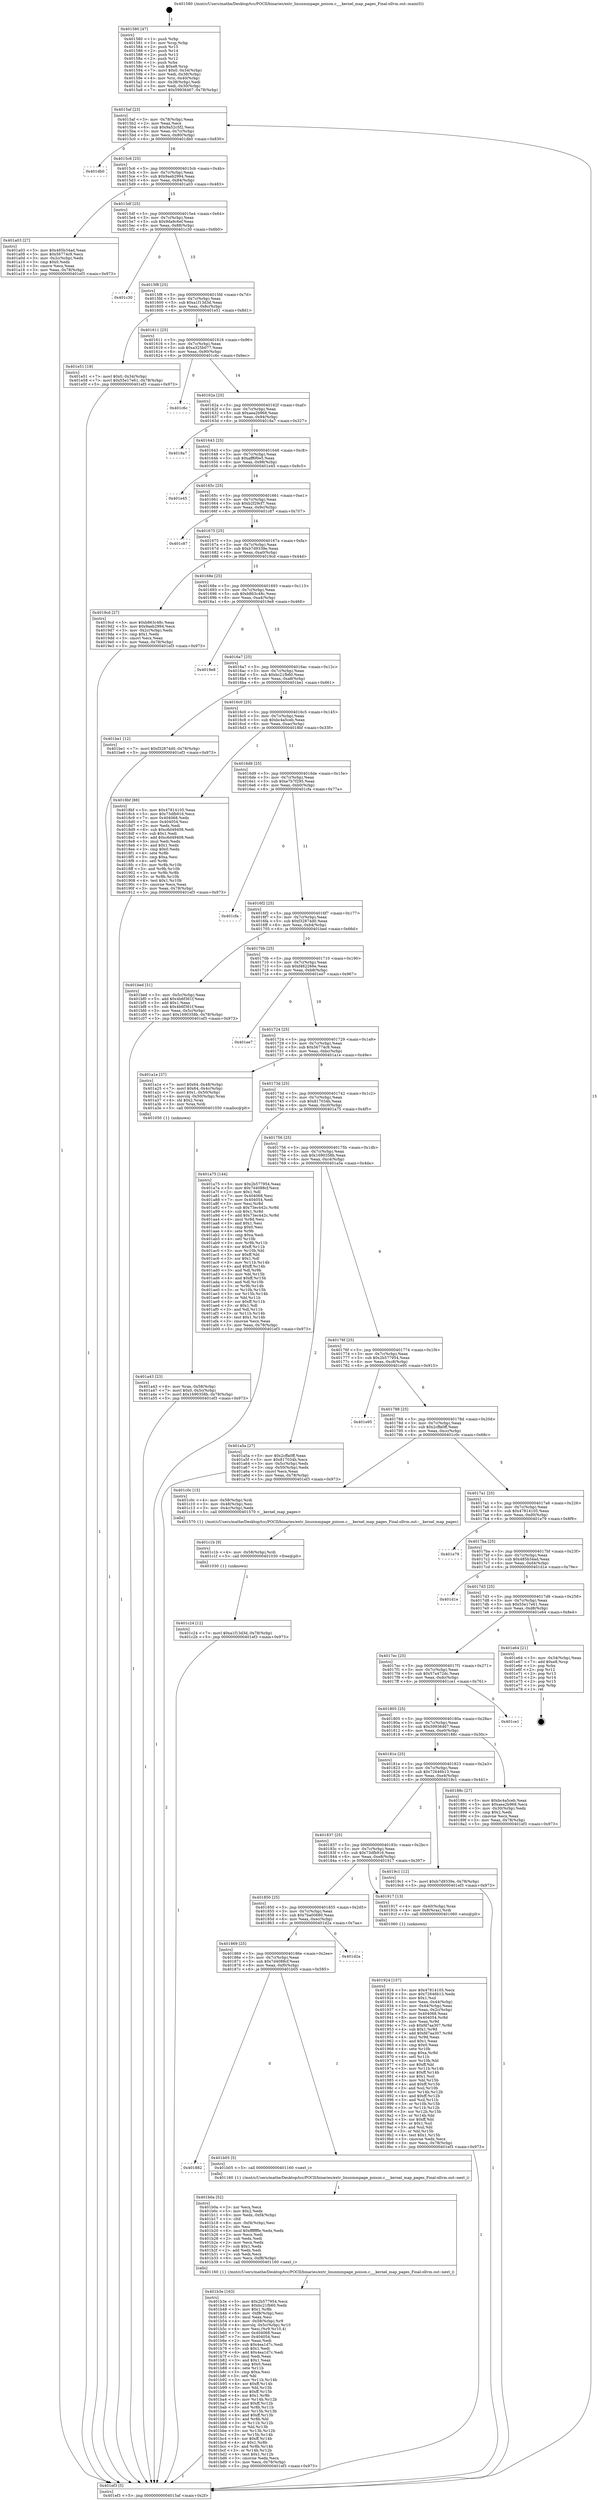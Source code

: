 digraph "0x401580" {
  label = "0x401580 (/mnt/c/Users/mathe/Desktop/tcc/POCII/binaries/extr_linuxmmpage_poison.c___kernel_map_pages_Final-ollvm.out::main(0))"
  labelloc = "t"
  node[shape=record]

  Entry [label="",width=0.3,height=0.3,shape=circle,fillcolor=black,style=filled]
  "0x4015af" [label="{
     0x4015af [23]\l
     | [instrs]\l
     &nbsp;&nbsp;0x4015af \<+3\>: mov -0x78(%rbp),%eax\l
     &nbsp;&nbsp;0x4015b2 \<+2\>: mov %eax,%ecx\l
     &nbsp;&nbsp;0x4015b4 \<+6\>: sub $0x9a52c5f2,%ecx\l
     &nbsp;&nbsp;0x4015ba \<+3\>: mov %eax,-0x7c(%rbp)\l
     &nbsp;&nbsp;0x4015bd \<+3\>: mov %ecx,-0x80(%rbp)\l
     &nbsp;&nbsp;0x4015c0 \<+6\>: je 0000000000401db0 \<main+0x830\>\l
  }"]
  "0x401db0" [label="{
     0x401db0\l
  }", style=dashed]
  "0x4015c6" [label="{
     0x4015c6 [25]\l
     | [instrs]\l
     &nbsp;&nbsp;0x4015c6 \<+5\>: jmp 00000000004015cb \<main+0x4b\>\l
     &nbsp;&nbsp;0x4015cb \<+3\>: mov -0x7c(%rbp),%eax\l
     &nbsp;&nbsp;0x4015ce \<+5\>: sub $0x9aeb2994,%eax\l
     &nbsp;&nbsp;0x4015d3 \<+6\>: mov %eax,-0x84(%rbp)\l
     &nbsp;&nbsp;0x4015d9 \<+6\>: je 0000000000401a03 \<main+0x483\>\l
  }"]
  Exit [label="",width=0.3,height=0.3,shape=circle,fillcolor=black,style=filled,peripheries=2]
  "0x401a03" [label="{
     0x401a03 [27]\l
     | [instrs]\l
     &nbsp;&nbsp;0x401a03 \<+5\>: mov $0x485b34ad,%eax\l
     &nbsp;&nbsp;0x401a08 \<+5\>: mov $0x56774c9,%ecx\l
     &nbsp;&nbsp;0x401a0d \<+3\>: mov -0x2c(%rbp),%edx\l
     &nbsp;&nbsp;0x401a10 \<+3\>: cmp $0x0,%edx\l
     &nbsp;&nbsp;0x401a13 \<+3\>: cmove %ecx,%eax\l
     &nbsp;&nbsp;0x401a16 \<+3\>: mov %eax,-0x78(%rbp)\l
     &nbsp;&nbsp;0x401a19 \<+5\>: jmp 0000000000401ef3 \<main+0x973\>\l
  }"]
  "0x4015df" [label="{
     0x4015df [25]\l
     | [instrs]\l
     &nbsp;&nbsp;0x4015df \<+5\>: jmp 00000000004015e4 \<main+0x64\>\l
     &nbsp;&nbsp;0x4015e4 \<+3\>: mov -0x7c(%rbp),%eax\l
     &nbsp;&nbsp;0x4015e7 \<+5\>: sub $0x9da9c6ef,%eax\l
     &nbsp;&nbsp;0x4015ec \<+6\>: mov %eax,-0x88(%rbp)\l
     &nbsp;&nbsp;0x4015f2 \<+6\>: je 0000000000401c30 \<main+0x6b0\>\l
  }"]
  "0x401c24" [label="{
     0x401c24 [12]\l
     | [instrs]\l
     &nbsp;&nbsp;0x401c24 \<+7\>: movl $0xa1f13d3d,-0x78(%rbp)\l
     &nbsp;&nbsp;0x401c2b \<+5\>: jmp 0000000000401ef3 \<main+0x973\>\l
  }"]
  "0x401c30" [label="{
     0x401c30\l
  }", style=dashed]
  "0x4015f8" [label="{
     0x4015f8 [25]\l
     | [instrs]\l
     &nbsp;&nbsp;0x4015f8 \<+5\>: jmp 00000000004015fd \<main+0x7d\>\l
     &nbsp;&nbsp;0x4015fd \<+3\>: mov -0x7c(%rbp),%eax\l
     &nbsp;&nbsp;0x401600 \<+5\>: sub $0xa1f13d3d,%eax\l
     &nbsp;&nbsp;0x401605 \<+6\>: mov %eax,-0x8c(%rbp)\l
     &nbsp;&nbsp;0x40160b \<+6\>: je 0000000000401e51 \<main+0x8d1\>\l
  }"]
  "0x401c1b" [label="{
     0x401c1b [9]\l
     | [instrs]\l
     &nbsp;&nbsp;0x401c1b \<+4\>: mov -0x58(%rbp),%rdi\l
     &nbsp;&nbsp;0x401c1f \<+5\>: call 0000000000401030 \<free@plt\>\l
     | [calls]\l
     &nbsp;&nbsp;0x401030 \{1\} (unknown)\l
  }"]
  "0x401e51" [label="{
     0x401e51 [19]\l
     | [instrs]\l
     &nbsp;&nbsp;0x401e51 \<+7\>: movl $0x0,-0x34(%rbp)\l
     &nbsp;&nbsp;0x401e58 \<+7\>: movl $0x55e17e61,-0x78(%rbp)\l
     &nbsp;&nbsp;0x401e5f \<+5\>: jmp 0000000000401ef3 \<main+0x973\>\l
  }"]
  "0x401611" [label="{
     0x401611 [25]\l
     | [instrs]\l
     &nbsp;&nbsp;0x401611 \<+5\>: jmp 0000000000401616 \<main+0x96\>\l
     &nbsp;&nbsp;0x401616 \<+3\>: mov -0x7c(%rbp),%eax\l
     &nbsp;&nbsp;0x401619 \<+5\>: sub $0xa325b077,%eax\l
     &nbsp;&nbsp;0x40161e \<+6\>: mov %eax,-0x90(%rbp)\l
     &nbsp;&nbsp;0x401624 \<+6\>: je 0000000000401c6c \<main+0x6ec\>\l
  }"]
  "0x401b3e" [label="{
     0x401b3e [163]\l
     | [instrs]\l
     &nbsp;&nbsp;0x401b3e \<+5\>: mov $0x2b577954,%ecx\l
     &nbsp;&nbsp;0x401b43 \<+5\>: mov $0xbc21fb60,%edx\l
     &nbsp;&nbsp;0x401b48 \<+3\>: mov $0x1,%r8b\l
     &nbsp;&nbsp;0x401b4b \<+6\>: mov -0xf8(%rbp),%esi\l
     &nbsp;&nbsp;0x401b51 \<+3\>: imul %eax,%esi\l
     &nbsp;&nbsp;0x401b54 \<+4\>: mov -0x58(%rbp),%r9\l
     &nbsp;&nbsp;0x401b58 \<+4\>: movslq -0x5c(%rbp),%r10\l
     &nbsp;&nbsp;0x401b5c \<+4\>: mov %esi,(%r9,%r10,4)\l
     &nbsp;&nbsp;0x401b60 \<+7\>: mov 0x404068,%eax\l
     &nbsp;&nbsp;0x401b67 \<+7\>: mov 0x404054,%esi\l
     &nbsp;&nbsp;0x401b6e \<+2\>: mov %eax,%edi\l
     &nbsp;&nbsp;0x401b70 \<+6\>: sub $0x4ea1d7c,%edi\l
     &nbsp;&nbsp;0x401b76 \<+3\>: sub $0x1,%edi\l
     &nbsp;&nbsp;0x401b79 \<+6\>: add $0x4ea1d7c,%edi\l
     &nbsp;&nbsp;0x401b7f \<+3\>: imul %edi,%eax\l
     &nbsp;&nbsp;0x401b82 \<+3\>: and $0x1,%eax\l
     &nbsp;&nbsp;0x401b85 \<+3\>: cmp $0x0,%eax\l
     &nbsp;&nbsp;0x401b88 \<+4\>: sete %r11b\l
     &nbsp;&nbsp;0x401b8c \<+3\>: cmp $0xa,%esi\l
     &nbsp;&nbsp;0x401b8f \<+3\>: setl %bl\l
     &nbsp;&nbsp;0x401b92 \<+3\>: mov %r11b,%r14b\l
     &nbsp;&nbsp;0x401b95 \<+4\>: xor $0xff,%r14b\l
     &nbsp;&nbsp;0x401b99 \<+3\>: mov %bl,%r15b\l
     &nbsp;&nbsp;0x401b9c \<+4\>: xor $0xff,%r15b\l
     &nbsp;&nbsp;0x401ba0 \<+4\>: xor $0x1,%r8b\l
     &nbsp;&nbsp;0x401ba4 \<+3\>: mov %r14b,%r12b\l
     &nbsp;&nbsp;0x401ba7 \<+4\>: and $0xff,%r12b\l
     &nbsp;&nbsp;0x401bab \<+3\>: and %r8b,%r11b\l
     &nbsp;&nbsp;0x401bae \<+3\>: mov %r15b,%r13b\l
     &nbsp;&nbsp;0x401bb1 \<+4\>: and $0xff,%r13b\l
     &nbsp;&nbsp;0x401bb5 \<+3\>: and %r8b,%bl\l
     &nbsp;&nbsp;0x401bb8 \<+3\>: or %r11b,%r12b\l
     &nbsp;&nbsp;0x401bbb \<+3\>: or %bl,%r13b\l
     &nbsp;&nbsp;0x401bbe \<+3\>: xor %r13b,%r12b\l
     &nbsp;&nbsp;0x401bc1 \<+3\>: or %r15b,%r14b\l
     &nbsp;&nbsp;0x401bc4 \<+4\>: xor $0xff,%r14b\l
     &nbsp;&nbsp;0x401bc8 \<+4\>: or $0x1,%r8b\l
     &nbsp;&nbsp;0x401bcc \<+3\>: and %r8b,%r14b\l
     &nbsp;&nbsp;0x401bcf \<+3\>: or %r14b,%r12b\l
     &nbsp;&nbsp;0x401bd2 \<+4\>: test $0x1,%r12b\l
     &nbsp;&nbsp;0x401bd6 \<+3\>: cmovne %edx,%ecx\l
     &nbsp;&nbsp;0x401bd9 \<+3\>: mov %ecx,-0x78(%rbp)\l
     &nbsp;&nbsp;0x401bdc \<+5\>: jmp 0000000000401ef3 \<main+0x973\>\l
  }"]
  "0x401c6c" [label="{
     0x401c6c\l
  }", style=dashed]
  "0x40162a" [label="{
     0x40162a [25]\l
     | [instrs]\l
     &nbsp;&nbsp;0x40162a \<+5\>: jmp 000000000040162f \<main+0xaf\>\l
     &nbsp;&nbsp;0x40162f \<+3\>: mov -0x7c(%rbp),%eax\l
     &nbsp;&nbsp;0x401632 \<+5\>: sub $0xaea2b968,%eax\l
     &nbsp;&nbsp;0x401637 \<+6\>: mov %eax,-0x94(%rbp)\l
     &nbsp;&nbsp;0x40163d \<+6\>: je 00000000004018a7 \<main+0x327\>\l
  }"]
  "0x401b0a" [label="{
     0x401b0a [52]\l
     | [instrs]\l
     &nbsp;&nbsp;0x401b0a \<+2\>: xor %ecx,%ecx\l
     &nbsp;&nbsp;0x401b0c \<+5\>: mov $0x2,%edx\l
     &nbsp;&nbsp;0x401b11 \<+6\>: mov %edx,-0xf4(%rbp)\l
     &nbsp;&nbsp;0x401b17 \<+1\>: cltd\l
     &nbsp;&nbsp;0x401b18 \<+6\>: mov -0xf4(%rbp),%esi\l
     &nbsp;&nbsp;0x401b1e \<+2\>: idiv %esi\l
     &nbsp;&nbsp;0x401b20 \<+6\>: imul $0xfffffffe,%edx,%edx\l
     &nbsp;&nbsp;0x401b26 \<+2\>: mov %ecx,%edi\l
     &nbsp;&nbsp;0x401b28 \<+2\>: sub %edx,%edi\l
     &nbsp;&nbsp;0x401b2a \<+2\>: mov %ecx,%edx\l
     &nbsp;&nbsp;0x401b2c \<+3\>: sub $0x1,%edx\l
     &nbsp;&nbsp;0x401b2f \<+2\>: add %edx,%edi\l
     &nbsp;&nbsp;0x401b31 \<+2\>: sub %edi,%ecx\l
     &nbsp;&nbsp;0x401b33 \<+6\>: mov %ecx,-0xf8(%rbp)\l
     &nbsp;&nbsp;0x401b39 \<+5\>: call 0000000000401160 \<next_i\>\l
     | [calls]\l
     &nbsp;&nbsp;0x401160 \{1\} (/mnt/c/Users/mathe/Desktop/tcc/POCII/binaries/extr_linuxmmpage_poison.c___kernel_map_pages_Final-ollvm.out::next_i)\l
  }"]
  "0x4018a7" [label="{
     0x4018a7\l
  }", style=dashed]
  "0x401643" [label="{
     0x401643 [25]\l
     | [instrs]\l
     &nbsp;&nbsp;0x401643 \<+5\>: jmp 0000000000401648 \<main+0xc8\>\l
     &nbsp;&nbsp;0x401648 \<+3\>: mov -0x7c(%rbp),%eax\l
     &nbsp;&nbsp;0x40164b \<+5\>: sub $0xaff6f0e5,%eax\l
     &nbsp;&nbsp;0x401650 \<+6\>: mov %eax,-0x98(%rbp)\l
     &nbsp;&nbsp;0x401656 \<+6\>: je 0000000000401e45 \<main+0x8c5\>\l
  }"]
  "0x401882" [label="{
     0x401882\l
  }", style=dashed]
  "0x401e45" [label="{
     0x401e45\l
  }", style=dashed]
  "0x40165c" [label="{
     0x40165c [25]\l
     | [instrs]\l
     &nbsp;&nbsp;0x40165c \<+5\>: jmp 0000000000401661 \<main+0xe1\>\l
     &nbsp;&nbsp;0x401661 \<+3\>: mov -0x7c(%rbp),%eax\l
     &nbsp;&nbsp;0x401664 \<+5\>: sub $0xb2f29cf7,%eax\l
     &nbsp;&nbsp;0x401669 \<+6\>: mov %eax,-0x9c(%rbp)\l
     &nbsp;&nbsp;0x40166f \<+6\>: je 0000000000401c87 \<main+0x707\>\l
  }"]
  "0x401b05" [label="{
     0x401b05 [5]\l
     | [instrs]\l
     &nbsp;&nbsp;0x401b05 \<+5\>: call 0000000000401160 \<next_i\>\l
     | [calls]\l
     &nbsp;&nbsp;0x401160 \{1\} (/mnt/c/Users/mathe/Desktop/tcc/POCII/binaries/extr_linuxmmpage_poison.c___kernel_map_pages_Final-ollvm.out::next_i)\l
  }"]
  "0x401c87" [label="{
     0x401c87\l
  }", style=dashed]
  "0x401675" [label="{
     0x401675 [25]\l
     | [instrs]\l
     &nbsp;&nbsp;0x401675 \<+5\>: jmp 000000000040167a \<main+0xfa\>\l
     &nbsp;&nbsp;0x40167a \<+3\>: mov -0x7c(%rbp),%eax\l
     &nbsp;&nbsp;0x40167d \<+5\>: sub $0xb7d9339e,%eax\l
     &nbsp;&nbsp;0x401682 \<+6\>: mov %eax,-0xa0(%rbp)\l
     &nbsp;&nbsp;0x401688 \<+6\>: je 00000000004019cd \<main+0x44d\>\l
  }"]
  "0x401869" [label="{
     0x401869 [25]\l
     | [instrs]\l
     &nbsp;&nbsp;0x401869 \<+5\>: jmp 000000000040186e \<main+0x2ee\>\l
     &nbsp;&nbsp;0x40186e \<+3\>: mov -0x7c(%rbp),%eax\l
     &nbsp;&nbsp;0x401871 \<+5\>: sub $0x7d4088cf,%eax\l
     &nbsp;&nbsp;0x401876 \<+6\>: mov %eax,-0xf0(%rbp)\l
     &nbsp;&nbsp;0x40187c \<+6\>: je 0000000000401b05 \<main+0x585\>\l
  }"]
  "0x4019cd" [label="{
     0x4019cd [27]\l
     | [instrs]\l
     &nbsp;&nbsp;0x4019cd \<+5\>: mov $0xb863c48c,%eax\l
     &nbsp;&nbsp;0x4019d2 \<+5\>: mov $0x9aeb2994,%ecx\l
     &nbsp;&nbsp;0x4019d7 \<+3\>: mov -0x2c(%rbp),%edx\l
     &nbsp;&nbsp;0x4019da \<+3\>: cmp $0x1,%edx\l
     &nbsp;&nbsp;0x4019dd \<+3\>: cmovl %ecx,%eax\l
     &nbsp;&nbsp;0x4019e0 \<+3\>: mov %eax,-0x78(%rbp)\l
     &nbsp;&nbsp;0x4019e3 \<+5\>: jmp 0000000000401ef3 \<main+0x973\>\l
  }"]
  "0x40168e" [label="{
     0x40168e [25]\l
     | [instrs]\l
     &nbsp;&nbsp;0x40168e \<+5\>: jmp 0000000000401693 \<main+0x113\>\l
     &nbsp;&nbsp;0x401693 \<+3\>: mov -0x7c(%rbp),%eax\l
     &nbsp;&nbsp;0x401696 \<+5\>: sub $0xb863c48c,%eax\l
     &nbsp;&nbsp;0x40169b \<+6\>: mov %eax,-0xa4(%rbp)\l
     &nbsp;&nbsp;0x4016a1 \<+6\>: je 00000000004019e8 \<main+0x468\>\l
  }"]
  "0x401d2a" [label="{
     0x401d2a\l
  }", style=dashed]
  "0x4019e8" [label="{
     0x4019e8\l
  }", style=dashed]
  "0x4016a7" [label="{
     0x4016a7 [25]\l
     | [instrs]\l
     &nbsp;&nbsp;0x4016a7 \<+5\>: jmp 00000000004016ac \<main+0x12c\>\l
     &nbsp;&nbsp;0x4016ac \<+3\>: mov -0x7c(%rbp),%eax\l
     &nbsp;&nbsp;0x4016af \<+5\>: sub $0xbc21fb60,%eax\l
     &nbsp;&nbsp;0x4016b4 \<+6\>: mov %eax,-0xa8(%rbp)\l
     &nbsp;&nbsp;0x4016ba \<+6\>: je 0000000000401be1 \<main+0x661\>\l
  }"]
  "0x401a43" [label="{
     0x401a43 [23]\l
     | [instrs]\l
     &nbsp;&nbsp;0x401a43 \<+4\>: mov %rax,-0x58(%rbp)\l
     &nbsp;&nbsp;0x401a47 \<+7\>: movl $0x0,-0x5c(%rbp)\l
     &nbsp;&nbsp;0x401a4e \<+7\>: movl $0x1690358b,-0x78(%rbp)\l
     &nbsp;&nbsp;0x401a55 \<+5\>: jmp 0000000000401ef3 \<main+0x973\>\l
  }"]
  "0x401be1" [label="{
     0x401be1 [12]\l
     | [instrs]\l
     &nbsp;&nbsp;0x401be1 \<+7\>: movl $0xf32874d0,-0x78(%rbp)\l
     &nbsp;&nbsp;0x401be8 \<+5\>: jmp 0000000000401ef3 \<main+0x973\>\l
  }"]
  "0x4016c0" [label="{
     0x4016c0 [25]\l
     | [instrs]\l
     &nbsp;&nbsp;0x4016c0 \<+5\>: jmp 00000000004016c5 \<main+0x145\>\l
     &nbsp;&nbsp;0x4016c5 \<+3\>: mov -0x7c(%rbp),%eax\l
     &nbsp;&nbsp;0x4016c8 \<+5\>: sub $0xbc4a5ceb,%eax\l
     &nbsp;&nbsp;0x4016cd \<+6\>: mov %eax,-0xac(%rbp)\l
     &nbsp;&nbsp;0x4016d3 \<+6\>: je 00000000004018bf \<main+0x33f\>\l
  }"]
  "0x401924" [label="{
     0x401924 [157]\l
     | [instrs]\l
     &nbsp;&nbsp;0x401924 \<+5\>: mov $0x47814105,%ecx\l
     &nbsp;&nbsp;0x401929 \<+5\>: mov $0x72646b13,%edx\l
     &nbsp;&nbsp;0x40192e \<+3\>: mov $0x1,%sil\l
     &nbsp;&nbsp;0x401931 \<+3\>: mov %eax,-0x44(%rbp)\l
     &nbsp;&nbsp;0x401934 \<+3\>: mov -0x44(%rbp),%eax\l
     &nbsp;&nbsp;0x401937 \<+3\>: mov %eax,-0x2c(%rbp)\l
     &nbsp;&nbsp;0x40193a \<+7\>: mov 0x404068,%eax\l
     &nbsp;&nbsp;0x401941 \<+8\>: mov 0x404054,%r8d\l
     &nbsp;&nbsp;0x401949 \<+3\>: mov %eax,%r9d\l
     &nbsp;&nbsp;0x40194c \<+7\>: sub $0xfd7aa307,%r9d\l
     &nbsp;&nbsp;0x401953 \<+4\>: sub $0x1,%r9d\l
     &nbsp;&nbsp;0x401957 \<+7\>: add $0xfd7aa307,%r9d\l
     &nbsp;&nbsp;0x40195e \<+4\>: imul %r9d,%eax\l
     &nbsp;&nbsp;0x401962 \<+3\>: and $0x1,%eax\l
     &nbsp;&nbsp;0x401965 \<+3\>: cmp $0x0,%eax\l
     &nbsp;&nbsp;0x401968 \<+4\>: sete %r10b\l
     &nbsp;&nbsp;0x40196c \<+4\>: cmp $0xa,%r8d\l
     &nbsp;&nbsp;0x401970 \<+4\>: setl %r11b\l
     &nbsp;&nbsp;0x401974 \<+3\>: mov %r10b,%bl\l
     &nbsp;&nbsp;0x401977 \<+3\>: xor $0xff,%bl\l
     &nbsp;&nbsp;0x40197a \<+3\>: mov %r11b,%r14b\l
     &nbsp;&nbsp;0x40197d \<+4\>: xor $0xff,%r14b\l
     &nbsp;&nbsp;0x401981 \<+4\>: xor $0x1,%sil\l
     &nbsp;&nbsp;0x401985 \<+3\>: mov %bl,%r15b\l
     &nbsp;&nbsp;0x401988 \<+4\>: and $0xff,%r15b\l
     &nbsp;&nbsp;0x40198c \<+3\>: and %sil,%r10b\l
     &nbsp;&nbsp;0x40198f \<+3\>: mov %r14b,%r12b\l
     &nbsp;&nbsp;0x401992 \<+4\>: and $0xff,%r12b\l
     &nbsp;&nbsp;0x401996 \<+3\>: and %sil,%r11b\l
     &nbsp;&nbsp;0x401999 \<+3\>: or %r10b,%r15b\l
     &nbsp;&nbsp;0x40199c \<+3\>: or %r11b,%r12b\l
     &nbsp;&nbsp;0x40199f \<+3\>: xor %r12b,%r15b\l
     &nbsp;&nbsp;0x4019a2 \<+3\>: or %r14b,%bl\l
     &nbsp;&nbsp;0x4019a5 \<+3\>: xor $0xff,%bl\l
     &nbsp;&nbsp;0x4019a8 \<+4\>: or $0x1,%sil\l
     &nbsp;&nbsp;0x4019ac \<+3\>: and %sil,%bl\l
     &nbsp;&nbsp;0x4019af \<+3\>: or %bl,%r15b\l
     &nbsp;&nbsp;0x4019b2 \<+4\>: test $0x1,%r15b\l
     &nbsp;&nbsp;0x4019b6 \<+3\>: cmovne %edx,%ecx\l
     &nbsp;&nbsp;0x4019b9 \<+3\>: mov %ecx,-0x78(%rbp)\l
     &nbsp;&nbsp;0x4019bc \<+5\>: jmp 0000000000401ef3 \<main+0x973\>\l
  }"]
  "0x4018bf" [label="{
     0x4018bf [88]\l
     | [instrs]\l
     &nbsp;&nbsp;0x4018bf \<+5\>: mov $0x47814105,%eax\l
     &nbsp;&nbsp;0x4018c4 \<+5\>: mov $0x73dfb916,%ecx\l
     &nbsp;&nbsp;0x4018c9 \<+7\>: mov 0x404068,%edx\l
     &nbsp;&nbsp;0x4018d0 \<+7\>: mov 0x404054,%esi\l
     &nbsp;&nbsp;0x4018d7 \<+2\>: mov %edx,%edi\l
     &nbsp;&nbsp;0x4018d9 \<+6\>: sub $0xc6d49408,%edi\l
     &nbsp;&nbsp;0x4018df \<+3\>: sub $0x1,%edi\l
     &nbsp;&nbsp;0x4018e2 \<+6\>: add $0xc6d49408,%edi\l
     &nbsp;&nbsp;0x4018e8 \<+3\>: imul %edi,%edx\l
     &nbsp;&nbsp;0x4018eb \<+3\>: and $0x1,%edx\l
     &nbsp;&nbsp;0x4018ee \<+3\>: cmp $0x0,%edx\l
     &nbsp;&nbsp;0x4018f1 \<+4\>: sete %r8b\l
     &nbsp;&nbsp;0x4018f5 \<+3\>: cmp $0xa,%esi\l
     &nbsp;&nbsp;0x4018f8 \<+4\>: setl %r9b\l
     &nbsp;&nbsp;0x4018fc \<+3\>: mov %r8b,%r10b\l
     &nbsp;&nbsp;0x4018ff \<+3\>: and %r9b,%r10b\l
     &nbsp;&nbsp;0x401902 \<+3\>: xor %r9b,%r8b\l
     &nbsp;&nbsp;0x401905 \<+3\>: or %r8b,%r10b\l
     &nbsp;&nbsp;0x401908 \<+4\>: test $0x1,%r10b\l
     &nbsp;&nbsp;0x40190c \<+3\>: cmovne %ecx,%eax\l
     &nbsp;&nbsp;0x40190f \<+3\>: mov %eax,-0x78(%rbp)\l
     &nbsp;&nbsp;0x401912 \<+5\>: jmp 0000000000401ef3 \<main+0x973\>\l
  }"]
  "0x4016d9" [label="{
     0x4016d9 [25]\l
     | [instrs]\l
     &nbsp;&nbsp;0x4016d9 \<+5\>: jmp 00000000004016de \<main+0x15e\>\l
     &nbsp;&nbsp;0x4016de \<+3\>: mov -0x7c(%rbp),%eax\l
     &nbsp;&nbsp;0x4016e1 \<+5\>: sub $0xe7b7f295,%eax\l
     &nbsp;&nbsp;0x4016e6 \<+6\>: mov %eax,-0xb0(%rbp)\l
     &nbsp;&nbsp;0x4016ec \<+6\>: je 0000000000401cfa \<main+0x77a\>\l
  }"]
  "0x401850" [label="{
     0x401850 [25]\l
     | [instrs]\l
     &nbsp;&nbsp;0x401850 \<+5\>: jmp 0000000000401855 \<main+0x2d5\>\l
     &nbsp;&nbsp;0x401855 \<+3\>: mov -0x7c(%rbp),%eax\l
     &nbsp;&nbsp;0x401858 \<+5\>: sub $0x7ba00680,%eax\l
     &nbsp;&nbsp;0x40185d \<+6\>: mov %eax,-0xec(%rbp)\l
     &nbsp;&nbsp;0x401863 \<+6\>: je 0000000000401d2a \<main+0x7aa\>\l
  }"]
  "0x401cfa" [label="{
     0x401cfa\l
  }", style=dashed]
  "0x4016f2" [label="{
     0x4016f2 [25]\l
     | [instrs]\l
     &nbsp;&nbsp;0x4016f2 \<+5\>: jmp 00000000004016f7 \<main+0x177\>\l
     &nbsp;&nbsp;0x4016f7 \<+3\>: mov -0x7c(%rbp),%eax\l
     &nbsp;&nbsp;0x4016fa \<+5\>: sub $0xf32874d0,%eax\l
     &nbsp;&nbsp;0x4016ff \<+6\>: mov %eax,-0xb4(%rbp)\l
     &nbsp;&nbsp;0x401705 \<+6\>: je 0000000000401bed \<main+0x66d\>\l
  }"]
  "0x401917" [label="{
     0x401917 [13]\l
     | [instrs]\l
     &nbsp;&nbsp;0x401917 \<+4\>: mov -0x40(%rbp),%rax\l
     &nbsp;&nbsp;0x40191b \<+4\>: mov 0x8(%rax),%rdi\l
     &nbsp;&nbsp;0x40191f \<+5\>: call 0000000000401060 \<atoi@plt\>\l
     | [calls]\l
     &nbsp;&nbsp;0x401060 \{1\} (unknown)\l
  }"]
  "0x401bed" [label="{
     0x401bed [31]\l
     | [instrs]\l
     &nbsp;&nbsp;0x401bed \<+3\>: mov -0x5c(%rbp),%eax\l
     &nbsp;&nbsp;0x401bf0 \<+5\>: add $0x4b6f361f,%eax\l
     &nbsp;&nbsp;0x401bf5 \<+3\>: add $0x1,%eax\l
     &nbsp;&nbsp;0x401bf8 \<+5\>: sub $0x4b6f361f,%eax\l
     &nbsp;&nbsp;0x401bfd \<+3\>: mov %eax,-0x5c(%rbp)\l
     &nbsp;&nbsp;0x401c00 \<+7\>: movl $0x1690358b,-0x78(%rbp)\l
     &nbsp;&nbsp;0x401c07 \<+5\>: jmp 0000000000401ef3 \<main+0x973\>\l
  }"]
  "0x40170b" [label="{
     0x40170b [25]\l
     | [instrs]\l
     &nbsp;&nbsp;0x40170b \<+5\>: jmp 0000000000401710 \<main+0x190\>\l
     &nbsp;&nbsp;0x401710 \<+3\>: mov -0x7c(%rbp),%eax\l
     &nbsp;&nbsp;0x401713 \<+5\>: sub $0xf462266e,%eax\l
     &nbsp;&nbsp;0x401718 \<+6\>: mov %eax,-0xb8(%rbp)\l
     &nbsp;&nbsp;0x40171e \<+6\>: je 0000000000401ee7 \<main+0x967\>\l
  }"]
  "0x401837" [label="{
     0x401837 [25]\l
     | [instrs]\l
     &nbsp;&nbsp;0x401837 \<+5\>: jmp 000000000040183c \<main+0x2bc\>\l
     &nbsp;&nbsp;0x40183c \<+3\>: mov -0x7c(%rbp),%eax\l
     &nbsp;&nbsp;0x40183f \<+5\>: sub $0x73dfb916,%eax\l
     &nbsp;&nbsp;0x401844 \<+6\>: mov %eax,-0xe8(%rbp)\l
     &nbsp;&nbsp;0x40184a \<+6\>: je 0000000000401917 \<main+0x397\>\l
  }"]
  "0x401ee7" [label="{
     0x401ee7\l
  }", style=dashed]
  "0x401724" [label="{
     0x401724 [25]\l
     | [instrs]\l
     &nbsp;&nbsp;0x401724 \<+5\>: jmp 0000000000401729 \<main+0x1a9\>\l
     &nbsp;&nbsp;0x401729 \<+3\>: mov -0x7c(%rbp),%eax\l
     &nbsp;&nbsp;0x40172c \<+5\>: sub $0x56774c9,%eax\l
     &nbsp;&nbsp;0x401731 \<+6\>: mov %eax,-0xbc(%rbp)\l
     &nbsp;&nbsp;0x401737 \<+6\>: je 0000000000401a1e \<main+0x49e\>\l
  }"]
  "0x4019c1" [label="{
     0x4019c1 [12]\l
     | [instrs]\l
     &nbsp;&nbsp;0x4019c1 \<+7\>: movl $0xb7d9339e,-0x78(%rbp)\l
     &nbsp;&nbsp;0x4019c8 \<+5\>: jmp 0000000000401ef3 \<main+0x973\>\l
  }"]
  "0x401a1e" [label="{
     0x401a1e [37]\l
     | [instrs]\l
     &nbsp;&nbsp;0x401a1e \<+7\>: movl $0x64,-0x48(%rbp)\l
     &nbsp;&nbsp;0x401a25 \<+7\>: movl $0x64,-0x4c(%rbp)\l
     &nbsp;&nbsp;0x401a2c \<+7\>: movl $0x1,-0x50(%rbp)\l
     &nbsp;&nbsp;0x401a33 \<+4\>: movslq -0x50(%rbp),%rax\l
     &nbsp;&nbsp;0x401a37 \<+4\>: shl $0x2,%rax\l
     &nbsp;&nbsp;0x401a3b \<+3\>: mov %rax,%rdi\l
     &nbsp;&nbsp;0x401a3e \<+5\>: call 0000000000401050 \<malloc@plt\>\l
     | [calls]\l
     &nbsp;&nbsp;0x401050 \{1\} (unknown)\l
  }"]
  "0x40173d" [label="{
     0x40173d [25]\l
     | [instrs]\l
     &nbsp;&nbsp;0x40173d \<+5\>: jmp 0000000000401742 \<main+0x1c2\>\l
     &nbsp;&nbsp;0x401742 \<+3\>: mov -0x7c(%rbp),%eax\l
     &nbsp;&nbsp;0x401745 \<+5\>: sub $0x817034b,%eax\l
     &nbsp;&nbsp;0x40174a \<+6\>: mov %eax,-0xc0(%rbp)\l
     &nbsp;&nbsp;0x401750 \<+6\>: je 0000000000401a75 \<main+0x4f5\>\l
  }"]
  "0x401580" [label="{
     0x401580 [47]\l
     | [instrs]\l
     &nbsp;&nbsp;0x401580 \<+1\>: push %rbp\l
     &nbsp;&nbsp;0x401581 \<+3\>: mov %rsp,%rbp\l
     &nbsp;&nbsp;0x401584 \<+2\>: push %r15\l
     &nbsp;&nbsp;0x401586 \<+2\>: push %r14\l
     &nbsp;&nbsp;0x401588 \<+2\>: push %r13\l
     &nbsp;&nbsp;0x40158a \<+2\>: push %r12\l
     &nbsp;&nbsp;0x40158c \<+1\>: push %rbx\l
     &nbsp;&nbsp;0x40158d \<+7\>: sub $0xe8,%rsp\l
     &nbsp;&nbsp;0x401594 \<+7\>: movl $0x0,-0x34(%rbp)\l
     &nbsp;&nbsp;0x40159b \<+3\>: mov %edi,-0x38(%rbp)\l
     &nbsp;&nbsp;0x40159e \<+4\>: mov %rsi,-0x40(%rbp)\l
     &nbsp;&nbsp;0x4015a2 \<+3\>: mov -0x38(%rbp),%edi\l
     &nbsp;&nbsp;0x4015a5 \<+3\>: mov %edi,-0x30(%rbp)\l
     &nbsp;&nbsp;0x4015a8 \<+7\>: movl $0x59936467,-0x78(%rbp)\l
  }"]
  "0x401a75" [label="{
     0x401a75 [144]\l
     | [instrs]\l
     &nbsp;&nbsp;0x401a75 \<+5\>: mov $0x2b577954,%eax\l
     &nbsp;&nbsp;0x401a7a \<+5\>: mov $0x7d4088cf,%ecx\l
     &nbsp;&nbsp;0x401a7f \<+2\>: mov $0x1,%dl\l
     &nbsp;&nbsp;0x401a81 \<+7\>: mov 0x404068,%esi\l
     &nbsp;&nbsp;0x401a88 \<+7\>: mov 0x404054,%edi\l
     &nbsp;&nbsp;0x401a8f \<+3\>: mov %esi,%r8d\l
     &nbsp;&nbsp;0x401a92 \<+7\>: sub $0x73ec442c,%r8d\l
     &nbsp;&nbsp;0x401a99 \<+4\>: sub $0x1,%r8d\l
     &nbsp;&nbsp;0x401a9d \<+7\>: add $0x73ec442c,%r8d\l
     &nbsp;&nbsp;0x401aa4 \<+4\>: imul %r8d,%esi\l
     &nbsp;&nbsp;0x401aa8 \<+3\>: and $0x1,%esi\l
     &nbsp;&nbsp;0x401aab \<+3\>: cmp $0x0,%esi\l
     &nbsp;&nbsp;0x401aae \<+4\>: sete %r9b\l
     &nbsp;&nbsp;0x401ab2 \<+3\>: cmp $0xa,%edi\l
     &nbsp;&nbsp;0x401ab5 \<+4\>: setl %r10b\l
     &nbsp;&nbsp;0x401ab9 \<+3\>: mov %r9b,%r11b\l
     &nbsp;&nbsp;0x401abc \<+4\>: xor $0xff,%r11b\l
     &nbsp;&nbsp;0x401ac0 \<+3\>: mov %r10b,%bl\l
     &nbsp;&nbsp;0x401ac3 \<+3\>: xor $0xff,%bl\l
     &nbsp;&nbsp;0x401ac6 \<+3\>: xor $0x1,%dl\l
     &nbsp;&nbsp;0x401ac9 \<+3\>: mov %r11b,%r14b\l
     &nbsp;&nbsp;0x401acc \<+4\>: and $0xff,%r14b\l
     &nbsp;&nbsp;0x401ad0 \<+3\>: and %dl,%r9b\l
     &nbsp;&nbsp;0x401ad3 \<+3\>: mov %bl,%r15b\l
     &nbsp;&nbsp;0x401ad6 \<+4\>: and $0xff,%r15b\l
     &nbsp;&nbsp;0x401ada \<+3\>: and %dl,%r10b\l
     &nbsp;&nbsp;0x401add \<+3\>: or %r9b,%r14b\l
     &nbsp;&nbsp;0x401ae0 \<+3\>: or %r10b,%r15b\l
     &nbsp;&nbsp;0x401ae3 \<+3\>: xor %r15b,%r14b\l
     &nbsp;&nbsp;0x401ae6 \<+3\>: or %bl,%r11b\l
     &nbsp;&nbsp;0x401ae9 \<+4\>: xor $0xff,%r11b\l
     &nbsp;&nbsp;0x401aed \<+3\>: or $0x1,%dl\l
     &nbsp;&nbsp;0x401af0 \<+3\>: and %dl,%r11b\l
     &nbsp;&nbsp;0x401af3 \<+3\>: or %r11b,%r14b\l
     &nbsp;&nbsp;0x401af6 \<+4\>: test $0x1,%r14b\l
     &nbsp;&nbsp;0x401afa \<+3\>: cmovne %ecx,%eax\l
     &nbsp;&nbsp;0x401afd \<+3\>: mov %eax,-0x78(%rbp)\l
     &nbsp;&nbsp;0x401b00 \<+5\>: jmp 0000000000401ef3 \<main+0x973\>\l
  }"]
  "0x401756" [label="{
     0x401756 [25]\l
     | [instrs]\l
     &nbsp;&nbsp;0x401756 \<+5\>: jmp 000000000040175b \<main+0x1db\>\l
     &nbsp;&nbsp;0x40175b \<+3\>: mov -0x7c(%rbp),%eax\l
     &nbsp;&nbsp;0x40175e \<+5\>: sub $0x1690358b,%eax\l
     &nbsp;&nbsp;0x401763 \<+6\>: mov %eax,-0xc4(%rbp)\l
     &nbsp;&nbsp;0x401769 \<+6\>: je 0000000000401a5a \<main+0x4da\>\l
  }"]
  "0x401ef3" [label="{
     0x401ef3 [5]\l
     | [instrs]\l
     &nbsp;&nbsp;0x401ef3 \<+5\>: jmp 00000000004015af \<main+0x2f\>\l
  }"]
  "0x401a5a" [label="{
     0x401a5a [27]\l
     | [instrs]\l
     &nbsp;&nbsp;0x401a5a \<+5\>: mov $0x2cffa0ff,%eax\l
     &nbsp;&nbsp;0x401a5f \<+5\>: mov $0x817034b,%ecx\l
     &nbsp;&nbsp;0x401a64 \<+3\>: mov -0x5c(%rbp),%edx\l
     &nbsp;&nbsp;0x401a67 \<+3\>: cmp -0x50(%rbp),%edx\l
     &nbsp;&nbsp;0x401a6a \<+3\>: cmovl %ecx,%eax\l
     &nbsp;&nbsp;0x401a6d \<+3\>: mov %eax,-0x78(%rbp)\l
     &nbsp;&nbsp;0x401a70 \<+5\>: jmp 0000000000401ef3 \<main+0x973\>\l
  }"]
  "0x40176f" [label="{
     0x40176f [25]\l
     | [instrs]\l
     &nbsp;&nbsp;0x40176f \<+5\>: jmp 0000000000401774 \<main+0x1f4\>\l
     &nbsp;&nbsp;0x401774 \<+3\>: mov -0x7c(%rbp),%eax\l
     &nbsp;&nbsp;0x401777 \<+5\>: sub $0x2b577954,%eax\l
     &nbsp;&nbsp;0x40177c \<+6\>: mov %eax,-0xc8(%rbp)\l
     &nbsp;&nbsp;0x401782 \<+6\>: je 0000000000401e95 \<main+0x915\>\l
  }"]
  "0x40181e" [label="{
     0x40181e [25]\l
     | [instrs]\l
     &nbsp;&nbsp;0x40181e \<+5\>: jmp 0000000000401823 \<main+0x2a3\>\l
     &nbsp;&nbsp;0x401823 \<+3\>: mov -0x7c(%rbp),%eax\l
     &nbsp;&nbsp;0x401826 \<+5\>: sub $0x72646b13,%eax\l
     &nbsp;&nbsp;0x40182b \<+6\>: mov %eax,-0xe4(%rbp)\l
     &nbsp;&nbsp;0x401831 \<+6\>: je 00000000004019c1 \<main+0x441\>\l
  }"]
  "0x401e95" [label="{
     0x401e95\l
  }", style=dashed]
  "0x401788" [label="{
     0x401788 [25]\l
     | [instrs]\l
     &nbsp;&nbsp;0x401788 \<+5\>: jmp 000000000040178d \<main+0x20d\>\l
     &nbsp;&nbsp;0x40178d \<+3\>: mov -0x7c(%rbp),%eax\l
     &nbsp;&nbsp;0x401790 \<+5\>: sub $0x2cffa0ff,%eax\l
     &nbsp;&nbsp;0x401795 \<+6\>: mov %eax,-0xcc(%rbp)\l
     &nbsp;&nbsp;0x40179b \<+6\>: je 0000000000401c0c \<main+0x68c\>\l
  }"]
  "0x40188c" [label="{
     0x40188c [27]\l
     | [instrs]\l
     &nbsp;&nbsp;0x40188c \<+5\>: mov $0xbc4a5ceb,%eax\l
     &nbsp;&nbsp;0x401891 \<+5\>: mov $0xaea2b968,%ecx\l
     &nbsp;&nbsp;0x401896 \<+3\>: mov -0x30(%rbp),%edx\l
     &nbsp;&nbsp;0x401899 \<+3\>: cmp $0x2,%edx\l
     &nbsp;&nbsp;0x40189c \<+3\>: cmovne %ecx,%eax\l
     &nbsp;&nbsp;0x40189f \<+3\>: mov %eax,-0x78(%rbp)\l
     &nbsp;&nbsp;0x4018a2 \<+5\>: jmp 0000000000401ef3 \<main+0x973\>\l
  }"]
  "0x401c0c" [label="{
     0x401c0c [15]\l
     | [instrs]\l
     &nbsp;&nbsp;0x401c0c \<+4\>: mov -0x58(%rbp),%rdi\l
     &nbsp;&nbsp;0x401c10 \<+3\>: mov -0x48(%rbp),%esi\l
     &nbsp;&nbsp;0x401c13 \<+3\>: mov -0x4c(%rbp),%edx\l
     &nbsp;&nbsp;0x401c16 \<+5\>: call 0000000000401570 \<__kernel_map_pages\>\l
     | [calls]\l
     &nbsp;&nbsp;0x401570 \{1\} (/mnt/c/Users/mathe/Desktop/tcc/POCII/binaries/extr_linuxmmpage_poison.c___kernel_map_pages_Final-ollvm.out::__kernel_map_pages)\l
  }"]
  "0x4017a1" [label="{
     0x4017a1 [25]\l
     | [instrs]\l
     &nbsp;&nbsp;0x4017a1 \<+5\>: jmp 00000000004017a6 \<main+0x226\>\l
     &nbsp;&nbsp;0x4017a6 \<+3\>: mov -0x7c(%rbp),%eax\l
     &nbsp;&nbsp;0x4017a9 \<+5\>: sub $0x47814105,%eax\l
     &nbsp;&nbsp;0x4017ae \<+6\>: mov %eax,-0xd0(%rbp)\l
     &nbsp;&nbsp;0x4017b4 \<+6\>: je 0000000000401e79 \<main+0x8f9\>\l
  }"]
  "0x401805" [label="{
     0x401805 [25]\l
     | [instrs]\l
     &nbsp;&nbsp;0x401805 \<+5\>: jmp 000000000040180a \<main+0x28a\>\l
     &nbsp;&nbsp;0x40180a \<+3\>: mov -0x7c(%rbp),%eax\l
     &nbsp;&nbsp;0x40180d \<+5\>: sub $0x59936467,%eax\l
     &nbsp;&nbsp;0x401812 \<+6\>: mov %eax,-0xe0(%rbp)\l
     &nbsp;&nbsp;0x401818 \<+6\>: je 000000000040188c \<main+0x30c\>\l
  }"]
  "0x401e79" [label="{
     0x401e79\l
  }", style=dashed]
  "0x4017ba" [label="{
     0x4017ba [25]\l
     | [instrs]\l
     &nbsp;&nbsp;0x4017ba \<+5\>: jmp 00000000004017bf \<main+0x23f\>\l
     &nbsp;&nbsp;0x4017bf \<+3\>: mov -0x7c(%rbp),%eax\l
     &nbsp;&nbsp;0x4017c2 \<+5\>: sub $0x485b34ad,%eax\l
     &nbsp;&nbsp;0x4017c7 \<+6\>: mov %eax,-0xd4(%rbp)\l
     &nbsp;&nbsp;0x4017cd \<+6\>: je 0000000000401d1e \<main+0x79e\>\l
  }"]
  "0x401ce1" [label="{
     0x401ce1\l
  }", style=dashed]
  "0x401d1e" [label="{
     0x401d1e\l
  }", style=dashed]
  "0x4017d3" [label="{
     0x4017d3 [25]\l
     | [instrs]\l
     &nbsp;&nbsp;0x4017d3 \<+5\>: jmp 00000000004017d8 \<main+0x258\>\l
     &nbsp;&nbsp;0x4017d8 \<+3\>: mov -0x7c(%rbp),%eax\l
     &nbsp;&nbsp;0x4017db \<+5\>: sub $0x55e17e61,%eax\l
     &nbsp;&nbsp;0x4017e0 \<+6\>: mov %eax,-0xd8(%rbp)\l
     &nbsp;&nbsp;0x4017e6 \<+6\>: je 0000000000401e64 \<main+0x8e4\>\l
  }"]
  "0x4017ec" [label="{
     0x4017ec [25]\l
     | [instrs]\l
     &nbsp;&nbsp;0x4017ec \<+5\>: jmp 00000000004017f1 \<main+0x271\>\l
     &nbsp;&nbsp;0x4017f1 \<+3\>: mov -0x7c(%rbp),%eax\l
     &nbsp;&nbsp;0x4017f4 \<+5\>: sub $0x57a472dc,%eax\l
     &nbsp;&nbsp;0x4017f9 \<+6\>: mov %eax,-0xdc(%rbp)\l
     &nbsp;&nbsp;0x4017ff \<+6\>: je 0000000000401ce1 \<main+0x761\>\l
  }"]
  "0x401e64" [label="{
     0x401e64 [21]\l
     | [instrs]\l
     &nbsp;&nbsp;0x401e64 \<+3\>: mov -0x34(%rbp),%eax\l
     &nbsp;&nbsp;0x401e67 \<+7\>: add $0xe8,%rsp\l
     &nbsp;&nbsp;0x401e6e \<+1\>: pop %rbx\l
     &nbsp;&nbsp;0x401e6f \<+2\>: pop %r12\l
     &nbsp;&nbsp;0x401e71 \<+2\>: pop %r13\l
     &nbsp;&nbsp;0x401e73 \<+2\>: pop %r14\l
     &nbsp;&nbsp;0x401e75 \<+2\>: pop %r15\l
     &nbsp;&nbsp;0x401e77 \<+1\>: pop %rbp\l
     &nbsp;&nbsp;0x401e78 \<+1\>: ret\l
  }"]
  Entry -> "0x401580" [label=" 1"]
  "0x4015af" -> "0x401db0" [label=" 0"]
  "0x4015af" -> "0x4015c6" [label=" 16"]
  "0x401e64" -> Exit [label=" 1"]
  "0x4015c6" -> "0x401a03" [label=" 1"]
  "0x4015c6" -> "0x4015df" [label=" 15"]
  "0x401e51" -> "0x401ef3" [label=" 1"]
  "0x4015df" -> "0x401c30" [label=" 0"]
  "0x4015df" -> "0x4015f8" [label=" 15"]
  "0x401c24" -> "0x401ef3" [label=" 1"]
  "0x4015f8" -> "0x401e51" [label=" 1"]
  "0x4015f8" -> "0x401611" [label=" 14"]
  "0x401c1b" -> "0x401c24" [label=" 1"]
  "0x401611" -> "0x401c6c" [label=" 0"]
  "0x401611" -> "0x40162a" [label=" 14"]
  "0x401c0c" -> "0x401c1b" [label=" 1"]
  "0x40162a" -> "0x4018a7" [label=" 0"]
  "0x40162a" -> "0x401643" [label=" 14"]
  "0x401bed" -> "0x401ef3" [label=" 1"]
  "0x401643" -> "0x401e45" [label=" 0"]
  "0x401643" -> "0x40165c" [label=" 14"]
  "0x401be1" -> "0x401ef3" [label=" 1"]
  "0x40165c" -> "0x401c87" [label=" 0"]
  "0x40165c" -> "0x401675" [label=" 14"]
  "0x401b3e" -> "0x401ef3" [label=" 1"]
  "0x401675" -> "0x4019cd" [label=" 1"]
  "0x401675" -> "0x40168e" [label=" 13"]
  "0x401b05" -> "0x401b0a" [label=" 1"]
  "0x40168e" -> "0x4019e8" [label=" 0"]
  "0x40168e" -> "0x4016a7" [label=" 13"]
  "0x401869" -> "0x401882" [label=" 0"]
  "0x4016a7" -> "0x401be1" [label=" 1"]
  "0x4016a7" -> "0x4016c0" [label=" 12"]
  "0x401b0a" -> "0x401b3e" [label=" 1"]
  "0x4016c0" -> "0x4018bf" [label=" 1"]
  "0x4016c0" -> "0x4016d9" [label=" 11"]
  "0x401850" -> "0x401869" [label=" 1"]
  "0x4016d9" -> "0x401cfa" [label=" 0"]
  "0x4016d9" -> "0x4016f2" [label=" 11"]
  "0x401850" -> "0x401d2a" [label=" 0"]
  "0x4016f2" -> "0x401bed" [label=" 1"]
  "0x4016f2" -> "0x40170b" [label=" 10"]
  "0x401869" -> "0x401b05" [label=" 1"]
  "0x40170b" -> "0x401ee7" [label=" 0"]
  "0x40170b" -> "0x401724" [label=" 10"]
  "0x401a5a" -> "0x401ef3" [label=" 2"]
  "0x401724" -> "0x401a1e" [label=" 1"]
  "0x401724" -> "0x40173d" [label=" 9"]
  "0x401a43" -> "0x401ef3" [label=" 1"]
  "0x40173d" -> "0x401a75" [label=" 1"]
  "0x40173d" -> "0x401756" [label=" 8"]
  "0x401a03" -> "0x401ef3" [label=" 1"]
  "0x401756" -> "0x401a5a" [label=" 2"]
  "0x401756" -> "0x40176f" [label=" 6"]
  "0x4019cd" -> "0x401ef3" [label=" 1"]
  "0x40176f" -> "0x401e95" [label=" 0"]
  "0x40176f" -> "0x401788" [label=" 6"]
  "0x4019c1" -> "0x401ef3" [label=" 1"]
  "0x401788" -> "0x401c0c" [label=" 1"]
  "0x401788" -> "0x4017a1" [label=" 5"]
  "0x401924" -> "0x401ef3" [label=" 1"]
  "0x4017a1" -> "0x401e79" [label=" 0"]
  "0x4017a1" -> "0x4017ba" [label=" 5"]
  "0x401837" -> "0x401850" [label=" 1"]
  "0x4017ba" -> "0x401d1e" [label=" 0"]
  "0x4017ba" -> "0x4017d3" [label=" 5"]
  "0x401837" -> "0x401917" [label=" 1"]
  "0x4017d3" -> "0x401e64" [label=" 1"]
  "0x4017d3" -> "0x4017ec" [label=" 4"]
  "0x401a75" -> "0x401ef3" [label=" 1"]
  "0x4017ec" -> "0x401ce1" [label=" 0"]
  "0x4017ec" -> "0x401805" [label=" 4"]
  "0x401917" -> "0x401924" [label=" 1"]
  "0x401805" -> "0x40188c" [label=" 1"]
  "0x401805" -> "0x40181e" [label=" 3"]
  "0x40188c" -> "0x401ef3" [label=" 1"]
  "0x401580" -> "0x4015af" [label=" 1"]
  "0x401ef3" -> "0x4015af" [label=" 15"]
  "0x4018bf" -> "0x401ef3" [label=" 1"]
  "0x401a1e" -> "0x401a43" [label=" 1"]
  "0x40181e" -> "0x4019c1" [label=" 1"]
  "0x40181e" -> "0x401837" [label=" 2"]
}

